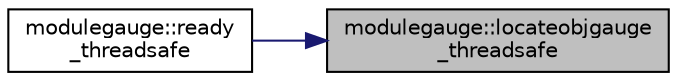 digraph "modulegauge::locateobjgauge_threadsafe"
{
 // LATEX_PDF_SIZE
  edge [fontname="Helvetica",fontsize="10",labelfontname="Helvetica",labelfontsize="10"];
  node [fontname="Helvetica",fontsize="10",shape=record];
  rankdir="RL";
  Node1 [label="modulegauge::locateobjgauge\l_threadsafe",height=0.2,width=0.4,color="black", fillcolor="grey75", style="filled", fontcolor="black",tooltip=" "];
  Node1 -> Node2 [dir="back",color="midnightblue",fontsize="10",style="solid",fontname="Helvetica"];
  Node2 [label="modulegauge::ready\l_threadsafe",height=0.2,width=0.4,color="black", fillcolor="white", style="filled",URL="$namespacemodulegauge.html#a758cb1de5348d750b81f0adbb711363f",tooltip=" "];
}
